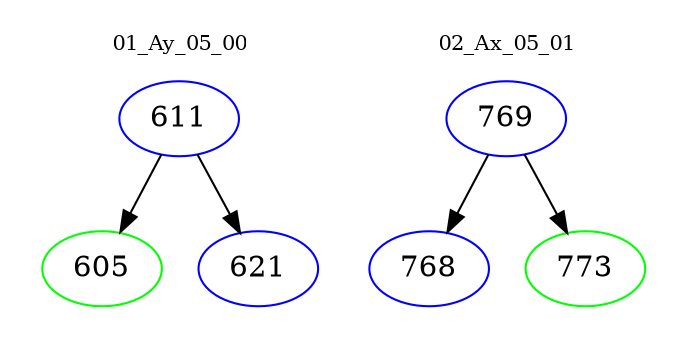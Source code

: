 digraph{
subgraph cluster_0 {
color = white
label = "01_Ay_05_00";
fontsize=10;
T0_611 [label="611", color="blue"]
T0_611 -> T0_605 [color="black"]
T0_605 [label="605", color="green"]
T0_611 -> T0_621 [color="black"]
T0_621 [label="621", color="blue"]
}
subgraph cluster_1 {
color = white
label = "02_Ax_05_01";
fontsize=10;
T1_769 [label="769", color="blue"]
T1_769 -> T1_768 [color="black"]
T1_768 [label="768", color="blue"]
T1_769 -> T1_773 [color="black"]
T1_773 [label="773", color="green"]
}
}
